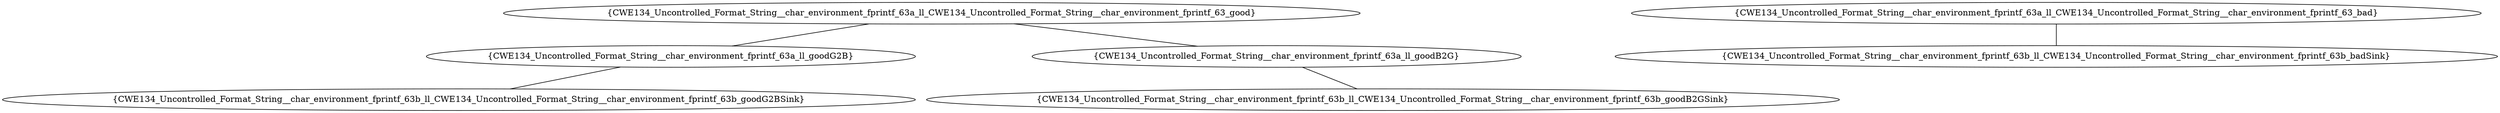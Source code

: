 graph "cg graph" {
CWE134_Uncontrolled_Format_String__char_environment_fprintf_63a_ll_goodG2B [label="{CWE134_Uncontrolled_Format_String__char_environment_fprintf_63a_ll_goodG2B}"];
CWE134_Uncontrolled_Format_String__char_environment_fprintf_63b_ll_CWE134_Uncontrolled_Format_String__char_environment_fprintf_63b_goodG2BSink [label="{CWE134_Uncontrolled_Format_String__char_environment_fprintf_63b_ll_CWE134_Uncontrolled_Format_String__char_environment_fprintf_63b_goodG2BSink}"];
CWE134_Uncontrolled_Format_String__char_environment_fprintf_63a_ll_goodB2G [label="{CWE134_Uncontrolled_Format_String__char_environment_fprintf_63a_ll_goodB2G}"];
CWE134_Uncontrolled_Format_String__char_environment_fprintf_63b_ll_CWE134_Uncontrolled_Format_String__char_environment_fprintf_63b_goodB2GSink [label="{CWE134_Uncontrolled_Format_String__char_environment_fprintf_63b_ll_CWE134_Uncontrolled_Format_String__char_environment_fprintf_63b_goodB2GSink}"];
CWE134_Uncontrolled_Format_String__char_environment_fprintf_63a_ll_CWE134_Uncontrolled_Format_String__char_environment_fprintf_63_bad [label="{CWE134_Uncontrolled_Format_String__char_environment_fprintf_63a_ll_CWE134_Uncontrolled_Format_String__char_environment_fprintf_63_bad}"];
CWE134_Uncontrolled_Format_String__char_environment_fprintf_63b_ll_CWE134_Uncontrolled_Format_String__char_environment_fprintf_63b_badSink [label="{CWE134_Uncontrolled_Format_String__char_environment_fprintf_63b_ll_CWE134_Uncontrolled_Format_String__char_environment_fprintf_63b_badSink}"];
CWE134_Uncontrolled_Format_String__char_environment_fprintf_63a_ll_CWE134_Uncontrolled_Format_String__char_environment_fprintf_63_good [label="{CWE134_Uncontrolled_Format_String__char_environment_fprintf_63a_ll_CWE134_Uncontrolled_Format_String__char_environment_fprintf_63_good}"];
CWE134_Uncontrolled_Format_String__char_environment_fprintf_63a_ll_goodG2B -- CWE134_Uncontrolled_Format_String__char_environment_fprintf_63b_ll_CWE134_Uncontrolled_Format_String__char_environment_fprintf_63b_goodG2BSink;
CWE134_Uncontrolled_Format_String__char_environment_fprintf_63a_ll_goodB2G -- CWE134_Uncontrolled_Format_String__char_environment_fprintf_63b_ll_CWE134_Uncontrolled_Format_String__char_environment_fprintf_63b_goodB2GSink;
CWE134_Uncontrolled_Format_String__char_environment_fprintf_63a_ll_CWE134_Uncontrolled_Format_String__char_environment_fprintf_63_bad -- CWE134_Uncontrolled_Format_String__char_environment_fprintf_63b_ll_CWE134_Uncontrolled_Format_String__char_environment_fprintf_63b_badSink;
CWE134_Uncontrolled_Format_String__char_environment_fprintf_63a_ll_CWE134_Uncontrolled_Format_String__char_environment_fprintf_63_good -- CWE134_Uncontrolled_Format_String__char_environment_fprintf_63a_ll_goodG2B;
CWE134_Uncontrolled_Format_String__char_environment_fprintf_63a_ll_CWE134_Uncontrolled_Format_String__char_environment_fprintf_63_good -- CWE134_Uncontrolled_Format_String__char_environment_fprintf_63a_ll_goodB2G;
}
